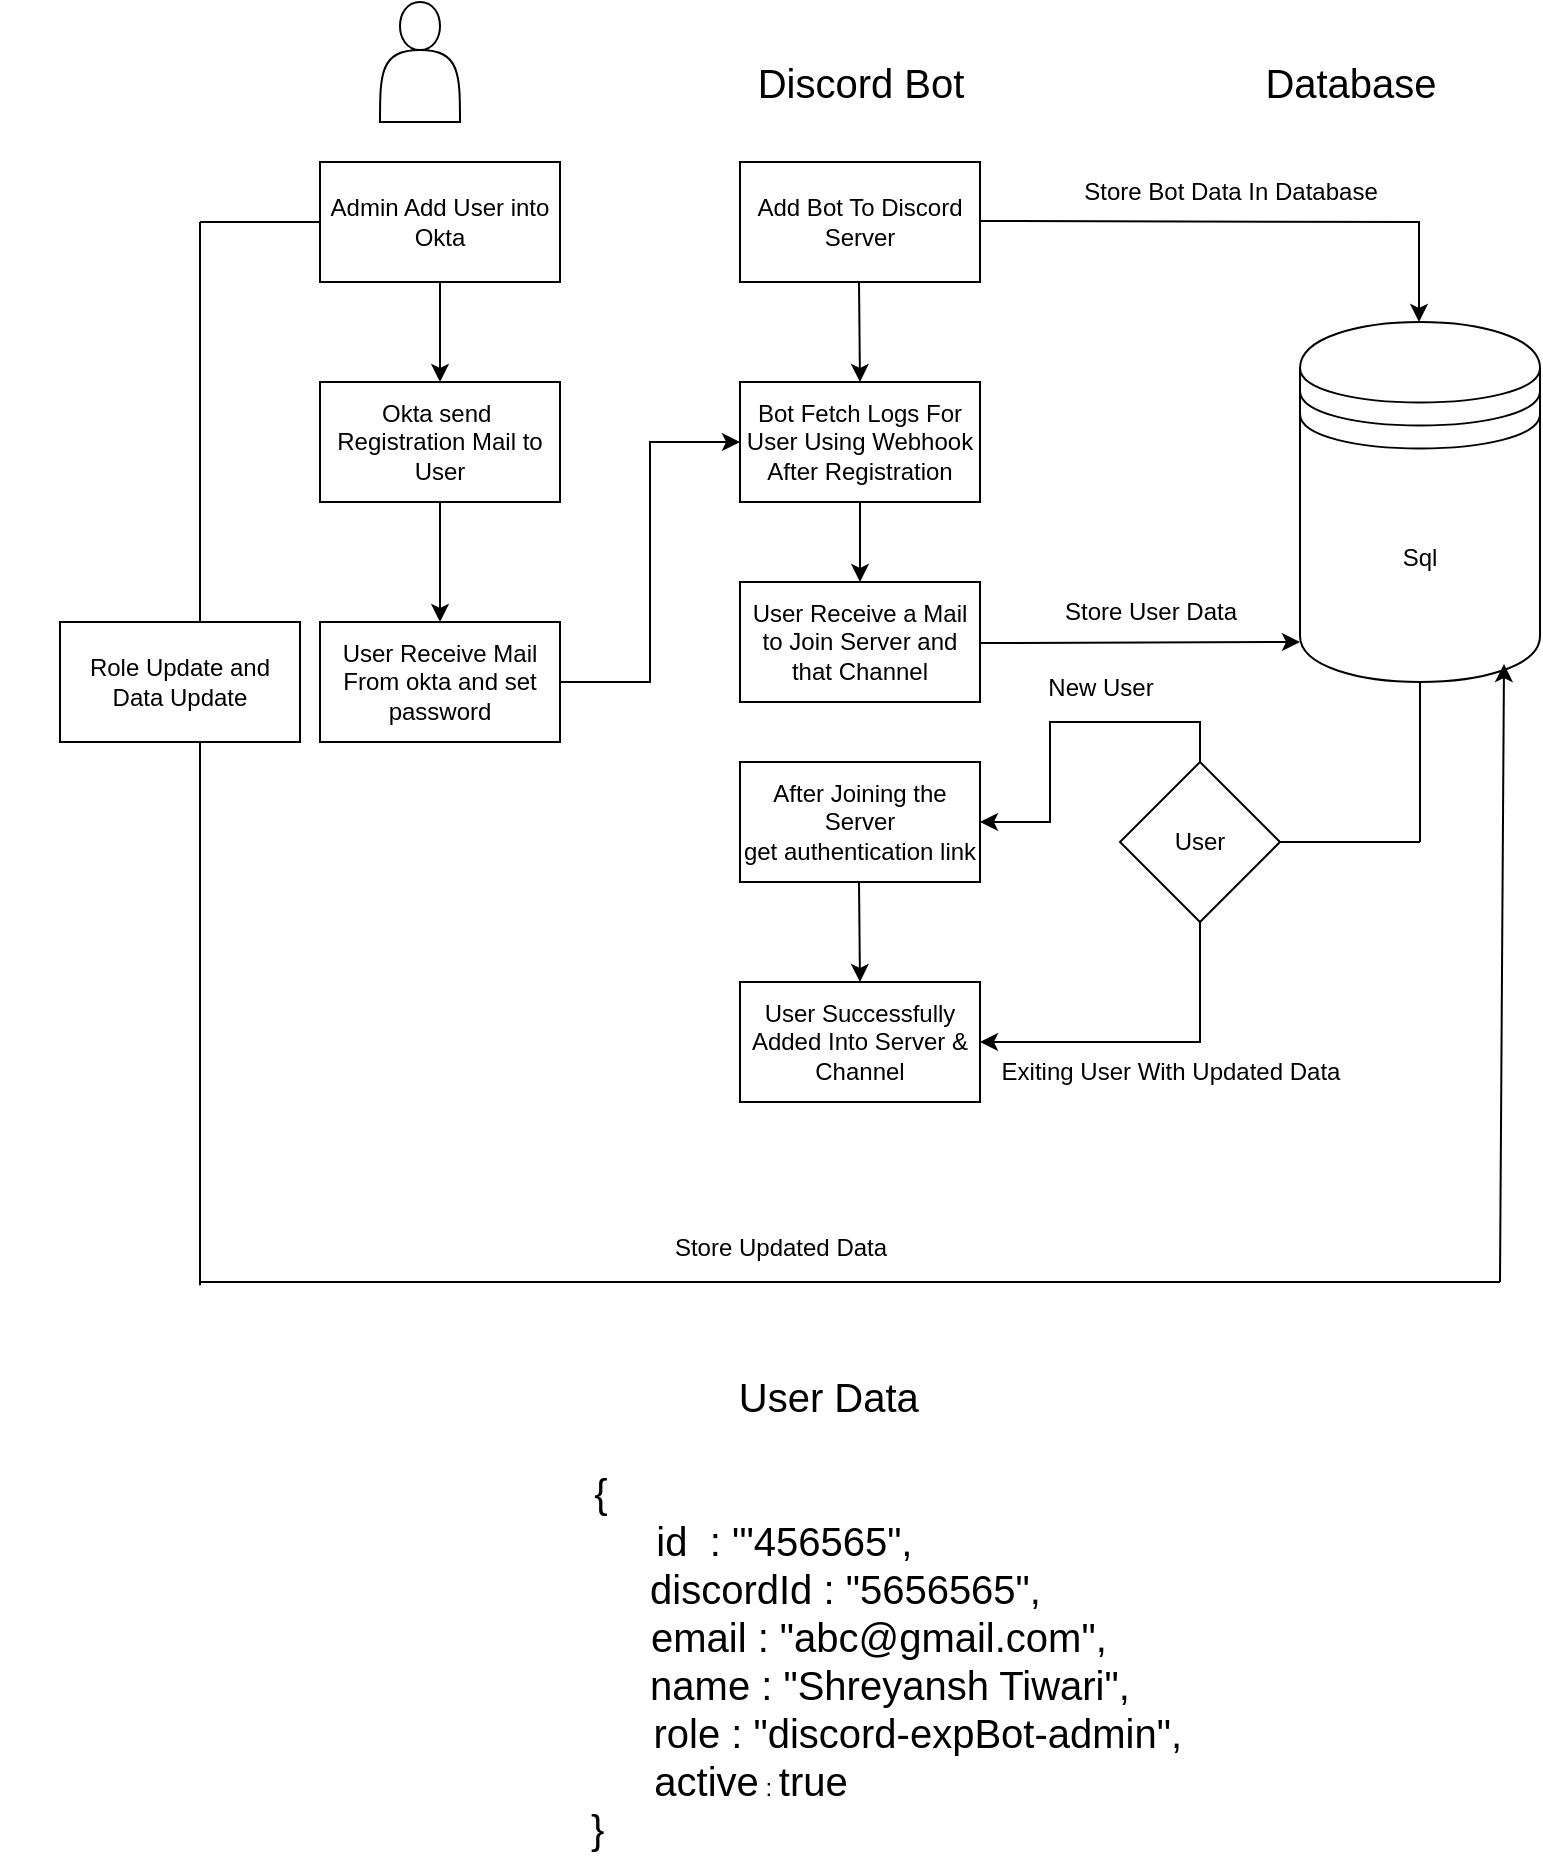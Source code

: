 <mxfile version="25.0.3">
  <diagram name="Page-1" id="AhsV9_99gKefNSA6Gn7H">
    <mxGraphModel dx="1900" dy="1657" grid="1" gridSize="10" guides="1" tooltips="1" connect="1" arrows="1" fold="1" page="1" pageScale="1" pageWidth="850" pageHeight="1100" math="0" shadow="0">
      <root>
        <mxCell id="0" />
        <mxCell id="1" parent="0" />
        <mxCell id="K5mQeQRaz7w62Mpckf2l-1" value="Add Bot To Discord Server" style="rounded=0;whiteSpace=wrap;html=1;" vertex="1" parent="1">
          <mxGeometry x="360" y="20" width="120" height="60" as="geometry" />
        </mxCell>
        <mxCell id="K5mQeQRaz7w62Mpckf2l-2" value="" style="endArrow=classic;html=1;rounded=0;" edge="1" parent="1">
          <mxGeometry width="50" height="50" relative="1" as="geometry">
            <mxPoint x="419.5" y="80" as="sourcePoint" />
            <mxPoint x="420" y="130" as="targetPoint" />
            <Array as="points">
              <mxPoint x="419.5" y="80" />
            </Array>
          </mxGeometry>
        </mxCell>
        <mxCell id="K5mQeQRaz7w62Mpckf2l-29" value="" style="edgeStyle=orthogonalEdgeStyle;rounded=0;orthogonalLoop=1;jettySize=auto;html=1;" edge="1" parent="1" source="K5mQeQRaz7w62Mpckf2l-3" target="K5mQeQRaz7w62Mpckf2l-26">
          <mxGeometry relative="1" as="geometry" />
        </mxCell>
        <mxCell id="K5mQeQRaz7w62Mpckf2l-3" value="Bot Fetch Logs For User Using Webhook After Registration" style="rounded=0;whiteSpace=wrap;html=1;" vertex="1" parent="1">
          <mxGeometry x="360" y="130" width="120" height="60" as="geometry" />
        </mxCell>
        <mxCell id="K5mQeQRaz7w62Mpckf2l-9" value="After Joining the Server get&amp;nbsp;authentication link" style="rounded=0;whiteSpace=wrap;html=1;" vertex="1" parent="1">
          <mxGeometry x="360" y="320" width="120" height="60" as="geometry" />
        </mxCell>
        <mxCell id="K5mQeQRaz7w62Mpckf2l-10" value="" style="endArrow=classic;html=1;rounded=0;" edge="1" parent="1">
          <mxGeometry width="50" height="50" relative="1" as="geometry">
            <mxPoint x="419.5" y="380" as="sourcePoint" />
            <mxPoint x="420" y="430" as="targetPoint" />
            <Array as="points">
              <mxPoint x="419.5" y="380" />
            </Array>
          </mxGeometry>
        </mxCell>
        <mxCell id="K5mQeQRaz7w62Mpckf2l-11" value="User Successfully Added Into Server &amp;amp; Channel" style="rounded=0;whiteSpace=wrap;html=1;" vertex="1" parent="1">
          <mxGeometry x="360" y="430" width="120" height="60" as="geometry" />
        </mxCell>
        <mxCell id="K5mQeQRaz7w62Mpckf2l-13" value="" style="shape=actor;whiteSpace=wrap;html=1;" vertex="1" parent="1">
          <mxGeometry x="180" y="-60" width="40" height="60" as="geometry" />
        </mxCell>
        <mxCell id="K5mQeQRaz7w62Mpckf2l-14" value="Sql" style="shape=datastore;whiteSpace=wrap;html=1;" vertex="1" parent="1">
          <mxGeometry x="640" y="100" width="120" height="180" as="geometry" />
        </mxCell>
        <mxCell id="K5mQeQRaz7w62Mpckf2l-18" value="" style="endArrow=classic;html=1;rounded=0;" edge="1" parent="1">
          <mxGeometry width="50" height="50" relative="1" as="geometry">
            <mxPoint x="699.5" y="49.5" as="sourcePoint" />
            <mxPoint x="699.5" y="100" as="targetPoint" />
            <Array as="points">
              <mxPoint x="699.5" y="49.5" />
            </Array>
          </mxGeometry>
        </mxCell>
        <mxCell id="K5mQeQRaz7w62Mpckf2l-21" value="" style="endArrow=none;html=1;rounded=0;" edge="1" parent="1">
          <mxGeometry width="50" height="50" relative="1" as="geometry">
            <mxPoint x="480" y="49.5" as="sourcePoint" />
            <mxPoint x="700" y="50" as="targetPoint" />
          </mxGeometry>
        </mxCell>
        <mxCell id="K5mQeQRaz7w62Mpckf2l-22" value="Store Bot Data In Database" style="text;html=1;align=center;verticalAlign=middle;resizable=0;points=[];autosize=1;strokeColor=none;fillColor=none;" vertex="1" parent="1">
          <mxGeometry x="520" y="20" width="170" height="30" as="geometry" />
        </mxCell>
        <mxCell id="K5mQeQRaz7w62Mpckf2l-24" value="" style="endArrow=classic;html=1;rounded=0;exitX=1;exitY=0.5;exitDx=0;exitDy=0;" edge="1" parent="1">
          <mxGeometry width="50" height="50" relative="1" as="geometry">
            <mxPoint x="480" y="260.5" as="sourcePoint" />
            <mxPoint x="640" y="260" as="targetPoint" />
            <Array as="points" />
          </mxGeometry>
        </mxCell>
        <mxCell id="K5mQeQRaz7w62Mpckf2l-26" value="User Receive a Mail to Join Server and that Channel" style="rounded=0;whiteSpace=wrap;html=1;" vertex="1" parent="1">
          <mxGeometry x="360" y="230" width="120" height="60" as="geometry" />
        </mxCell>
        <mxCell id="K5mQeQRaz7w62Mpckf2l-31" value="Store User Data" style="text;html=1;align=center;verticalAlign=middle;resizable=0;points=[];autosize=1;strokeColor=none;fillColor=none;" vertex="1" parent="1">
          <mxGeometry x="510" y="230" width="110" height="30" as="geometry" />
        </mxCell>
        <mxCell id="K5mQeQRaz7w62Mpckf2l-40" value="" style="endArrow=none;html=1;rounded=0;" edge="1" parent="1">
          <mxGeometry width="50" height="50" relative="1" as="geometry">
            <mxPoint x="700" y="360" as="sourcePoint" />
            <mxPoint x="630" y="360" as="targetPoint" />
          </mxGeometry>
        </mxCell>
        <mxCell id="K5mQeQRaz7w62Mpckf2l-41" value="" style="endArrow=none;html=1;rounded=0;entryX=0.5;entryY=1;entryDx=0;entryDy=0;" edge="1" parent="1" target="K5mQeQRaz7w62Mpckf2l-14">
          <mxGeometry width="50" height="50" relative="1" as="geometry">
            <mxPoint x="700" y="360" as="sourcePoint" />
            <mxPoint x="710" y="280" as="targetPoint" />
            <Array as="points">
              <mxPoint x="700" y="290" />
            </Array>
          </mxGeometry>
        </mxCell>
        <mxCell id="K5mQeQRaz7w62Mpckf2l-46" style="edgeStyle=orthogonalEdgeStyle;rounded=0;orthogonalLoop=1;jettySize=auto;html=1;exitX=0.5;exitY=0;exitDx=0;exitDy=0;entryX=1;entryY=0.5;entryDx=0;entryDy=0;" edge="1" parent="1" source="K5mQeQRaz7w62Mpckf2l-45" target="K5mQeQRaz7w62Mpckf2l-9">
          <mxGeometry relative="1" as="geometry" />
        </mxCell>
        <mxCell id="K5mQeQRaz7w62Mpckf2l-50" style="edgeStyle=orthogonalEdgeStyle;rounded=0;orthogonalLoop=1;jettySize=auto;html=1;exitX=0.5;exitY=1;exitDx=0;exitDy=0;entryX=1;entryY=0.5;entryDx=0;entryDy=0;" edge="1" parent="1" source="K5mQeQRaz7w62Mpckf2l-45" target="K5mQeQRaz7w62Mpckf2l-11">
          <mxGeometry relative="1" as="geometry" />
        </mxCell>
        <mxCell id="K5mQeQRaz7w62Mpckf2l-45" value="User" style="rhombus;whiteSpace=wrap;html=1;" vertex="1" parent="1">
          <mxGeometry x="550" y="320" width="80" height="80" as="geometry" />
        </mxCell>
        <mxCell id="K5mQeQRaz7w62Mpckf2l-47" value="New User" style="text;html=1;align=center;verticalAlign=middle;resizable=0;points=[];autosize=1;strokeColor=none;fillColor=none;" vertex="1" parent="1">
          <mxGeometry x="500" y="268" width="80" height="30" as="geometry" />
        </mxCell>
        <mxCell id="K5mQeQRaz7w62Mpckf2l-51" value="Exiting User With Updated Data" style="text;html=1;align=center;verticalAlign=middle;resizable=0;points=[];autosize=1;strokeColor=none;fillColor=none;" vertex="1" parent="1">
          <mxGeometry x="480" y="460" width="190" height="30" as="geometry" />
        </mxCell>
        <mxCell id="K5mQeQRaz7w62Mpckf2l-53" style="edgeStyle=orthogonalEdgeStyle;rounded=0;orthogonalLoop=1;jettySize=auto;html=1;exitX=0.5;exitY=1;exitDx=0;exitDy=0;" edge="1" parent="1" source="K5mQeQRaz7w62Mpckf2l-52">
          <mxGeometry relative="1" as="geometry">
            <mxPoint x="210" y="130" as="targetPoint" />
          </mxGeometry>
        </mxCell>
        <mxCell id="K5mQeQRaz7w62Mpckf2l-52" value="Admin Add User into Okta" style="rounded=0;whiteSpace=wrap;html=1;" vertex="1" parent="1">
          <mxGeometry x="150" y="20" width="120" height="60" as="geometry" />
        </mxCell>
        <mxCell id="K5mQeQRaz7w62Mpckf2l-56" style="edgeStyle=orthogonalEdgeStyle;rounded=0;orthogonalLoop=1;jettySize=auto;html=1;exitX=0.5;exitY=1;exitDx=0;exitDy=0;" edge="1" parent="1" source="K5mQeQRaz7w62Mpckf2l-55">
          <mxGeometry relative="1" as="geometry">
            <mxPoint x="210" y="250" as="targetPoint" />
          </mxGeometry>
        </mxCell>
        <mxCell id="K5mQeQRaz7w62Mpckf2l-55" value="Okta send&amp;nbsp; Registration Mail to User" style="rounded=0;whiteSpace=wrap;html=1;" vertex="1" parent="1">
          <mxGeometry x="150" y="130" width="120" height="60" as="geometry" />
        </mxCell>
        <mxCell id="K5mQeQRaz7w62Mpckf2l-59" style="edgeStyle=orthogonalEdgeStyle;rounded=0;orthogonalLoop=1;jettySize=auto;html=1;entryX=0;entryY=0.5;entryDx=0;entryDy=0;" edge="1" parent="1" source="K5mQeQRaz7w62Mpckf2l-58" target="K5mQeQRaz7w62Mpckf2l-3">
          <mxGeometry relative="1" as="geometry" />
        </mxCell>
        <mxCell id="K5mQeQRaz7w62Mpckf2l-58" value="User Receive Mail From okta and set password" style="rounded=0;whiteSpace=wrap;html=1;" vertex="1" parent="1">
          <mxGeometry x="150" y="250" width="120" height="60" as="geometry" />
        </mxCell>
        <mxCell id="K5mQeQRaz7w62Mpckf2l-62" value="" style="endArrow=none;html=1;rounded=0;" edge="1" parent="1">
          <mxGeometry width="50" height="50" relative="1" as="geometry">
            <mxPoint x="90" y="50" as="sourcePoint" />
            <mxPoint x="150" y="50" as="targetPoint" />
          </mxGeometry>
        </mxCell>
        <mxCell id="K5mQeQRaz7w62Mpckf2l-63" value="" style="endArrow=none;html=1;rounded=0;" edge="1" parent="1">
          <mxGeometry width="50" height="50" relative="1" as="geometry">
            <mxPoint x="90" y="581.6" as="sourcePoint" />
            <mxPoint x="90" y="50" as="targetPoint" />
          </mxGeometry>
        </mxCell>
        <mxCell id="K5mQeQRaz7w62Mpckf2l-64" value="" style="endArrow=none;html=1;rounded=0;" edge="1" parent="1">
          <mxGeometry width="50" height="50" relative="1" as="geometry">
            <mxPoint x="90" y="580" as="sourcePoint" />
            <mxPoint x="740" y="580" as="targetPoint" />
          </mxGeometry>
        </mxCell>
        <mxCell id="K5mQeQRaz7w62Mpckf2l-68" value="" style="endArrow=classic;html=1;rounded=0;entryX=0.85;entryY=0.95;entryDx=0;entryDy=0;entryPerimeter=0;" edge="1" parent="1" target="K5mQeQRaz7w62Mpckf2l-14">
          <mxGeometry width="50" height="50" relative="1" as="geometry">
            <mxPoint x="740" y="580" as="sourcePoint" />
            <mxPoint x="790" y="530" as="targetPoint" />
          </mxGeometry>
        </mxCell>
        <mxCell id="K5mQeQRaz7w62Mpckf2l-69" value="Store Updated Data" style="text;html=1;align=center;verticalAlign=middle;resizable=0;points=[];autosize=1;strokeColor=none;fillColor=none;" vertex="1" parent="1">
          <mxGeometry x="315" y="548" width="130" height="30" as="geometry" />
        </mxCell>
        <mxCell id="K5mQeQRaz7w62Mpckf2l-70" value="Role Update and Data Update" style="rounded=0;whiteSpace=wrap;html=1;" vertex="1" parent="1">
          <mxGeometry x="20" y="250" width="120" height="60" as="geometry" />
        </mxCell>
        <mxCell id="K5mQeQRaz7w62Mpckf2l-71" value="&lt;font style=&quot;font-size: 20px;&quot;&gt;Discord Bot&lt;/font&gt;" style="text;html=1;align=center;verticalAlign=middle;resizable=0;points=[];autosize=1;strokeColor=none;fillColor=none;" vertex="1" parent="1">
          <mxGeometry x="355" y="-40" width="130" height="40" as="geometry" />
        </mxCell>
        <mxCell id="K5mQeQRaz7w62Mpckf2l-72" value="&lt;font style=&quot;font-size: 20px;&quot;&gt;Database&lt;/font&gt;" style="text;html=1;align=center;verticalAlign=middle;resizable=0;points=[];autosize=1;strokeColor=none;fillColor=none;" vertex="1" parent="1">
          <mxGeometry x="610" y="-40" width="110" height="40" as="geometry" />
        </mxCell>
        <mxCell id="K5mQeQRaz7w62Mpckf2l-73" value="&lt;font style=&quot;font-size: 20px;&quot;&gt;&amp;nbsp; &amp;nbsp; &amp;nbsp; &amp;nbsp; &amp;nbsp; &amp;nbsp; &amp;nbsp; &amp;nbsp; &amp;nbsp; &amp;nbsp; &amp;nbsp; &amp;nbsp; &amp;nbsp; &amp;nbsp; &amp;nbsp; &amp;nbsp; &amp;nbsp; &amp;nbsp; &amp;nbsp; &amp;nbsp; &amp;nbsp; User Data&amp;nbsp;&lt;/font&gt;&lt;div&gt;&lt;span style=&quot;font-size: 20px;&quot;&gt;&lt;br&gt;&lt;/span&gt;&lt;div&gt;&lt;font style=&quot;font-size: 20px;&quot;&gt;{&lt;/font&gt;&lt;div&gt;&lt;font style=&quot;font-size: 20px;&quot;&gt;&amp;nbsp; &amp;nbsp; &amp;nbsp; &amp;nbsp; &amp;nbsp; &amp;nbsp; &amp;nbsp; &amp;nbsp; &amp;nbsp; &amp;nbsp; &amp;nbsp; &amp;nbsp; &amp;nbsp; &amp;nbsp; &amp;nbsp; &amp;nbsp; &amp;nbsp;id&amp;nbsp; : &#39;&quot;456565&quot;,&lt;/font&gt;&lt;/div&gt;&lt;div&gt;&lt;font style=&quot;font-size: 20px;&quot;&gt;&amp;nbsp; &amp;nbsp; &amp;nbsp; &amp;nbsp; &amp;nbsp; &amp;nbsp; &amp;nbsp; &amp;nbsp; &amp;nbsp; &amp;nbsp; &amp;nbsp; &amp;nbsp; &amp;nbsp; &amp;nbsp; &amp;nbsp; &amp;nbsp; &amp;nbsp; &amp;nbsp; &amp;nbsp; &amp;nbsp; &amp;nbsp; &amp;nbsp; discordId : &quot;5656565&quot;,&lt;/font&gt;&lt;/div&gt;&lt;div&gt;&lt;font style=&quot;font-size: 20px;&quot;&gt;&lt;span style=&quot;white-space: pre;&quot;&gt;&#x9;&lt;/span&gt;&lt;span style=&quot;white-space: pre;&quot;&gt;&#x9;&lt;/span&gt;&lt;span style=&quot;white-space: pre;&quot;&gt;&#x9;&lt;/span&gt;&lt;span style=&quot;white-space: pre;&quot;&gt;&#x9;&lt;/span&gt;&lt;span style=&quot;white-space: pre;&quot;&gt;&#x9;&lt;/span&gt;&lt;span style=&quot;white-space-collapse: preserve;&quot;&gt;&amp;nbsp;         &lt;/span&gt;email : &quot;abc@gmail.com&quot;,&lt;/font&gt;&lt;/div&gt;&lt;div&gt;&lt;font style=&quot;font-size: 20px;&quot;&gt;&lt;span style=&quot;white-space: pre;&quot;&gt;&#x9;&lt;/span&gt;&lt;span style=&quot;white-space: pre;&quot;&gt;&#x9;&lt;/span&gt;&lt;span style=&quot;white-space: pre;&quot;&gt;&#x9;&lt;/span&gt;&lt;span style=&quot;white-space: pre;&quot;&gt;&#x9;&lt;/span&gt;&lt;span style=&quot;white-space: pre;&quot;&gt;&#x9;&lt;/span&gt;&amp;nbsp; &amp;nbsp; &amp;nbsp; &amp;nbsp; &amp;nbsp; &amp;nbsp; name : &quot;Shreyansh Tiwari&quot;,&lt;/font&gt;&lt;/div&gt;&lt;div&gt;&lt;font style=&quot;font-size: 20px;&quot;&gt;&lt;span style=&quot;white-space: pre;&quot;&gt;&#x9;&lt;/span&gt;&lt;span style=&quot;white-space: pre;&quot;&gt;&#x9;&lt;/span&gt;&lt;span style=&quot;white-space: pre;&quot;&gt;&#x9;&lt;/span&gt;&lt;span style=&quot;white-space: pre;&quot;&gt;&#x9;&lt;/span&gt;&lt;span style=&quot;white-space: pre;&quot;&gt;&#x9;&lt;/span&gt;&amp;nbsp; &amp;nbsp; &amp;nbsp; &amp;nbsp; &amp;nbsp; &amp;nbsp; &amp;nbsp; &amp;nbsp; &amp;nbsp;role : &quot;discord-expBot-admin&quot;,&lt;/font&gt;&lt;/div&gt;&lt;div&gt;&lt;font style=&quot;font-size: 20px;&quot;&gt;&lt;span style=&quot;white-space: pre;&quot;&gt;&#x9;&lt;/span&gt;&lt;span style=&quot;white-space: pre;&quot;&gt;&#x9;&lt;/span&gt;&amp;nbsp; &amp;nbsp; &amp;nbsp; &amp;nbsp; &amp;nbsp; &amp;nbsp;active&lt;/font&gt; : &lt;font style=&quot;font-size: 20px;&quot;&gt;true&lt;/font&gt;&lt;/div&gt;&lt;div&gt;&lt;font style=&quot;font-size: 20px;&quot;&gt;}&lt;/font&gt;&amp;nbsp;&lt;/div&gt;&lt;/div&gt;&lt;/div&gt;" style="text;html=1;align=center;verticalAlign=middle;resizable=0;points=[];autosize=1;strokeColor=none;fillColor=none;" vertex="1" parent="1">
          <mxGeometry x="-10" y="620" width="600" height="250" as="geometry" />
        </mxCell>
      </root>
    </mxGraphModel>
  </diagram>
</mxfile>
